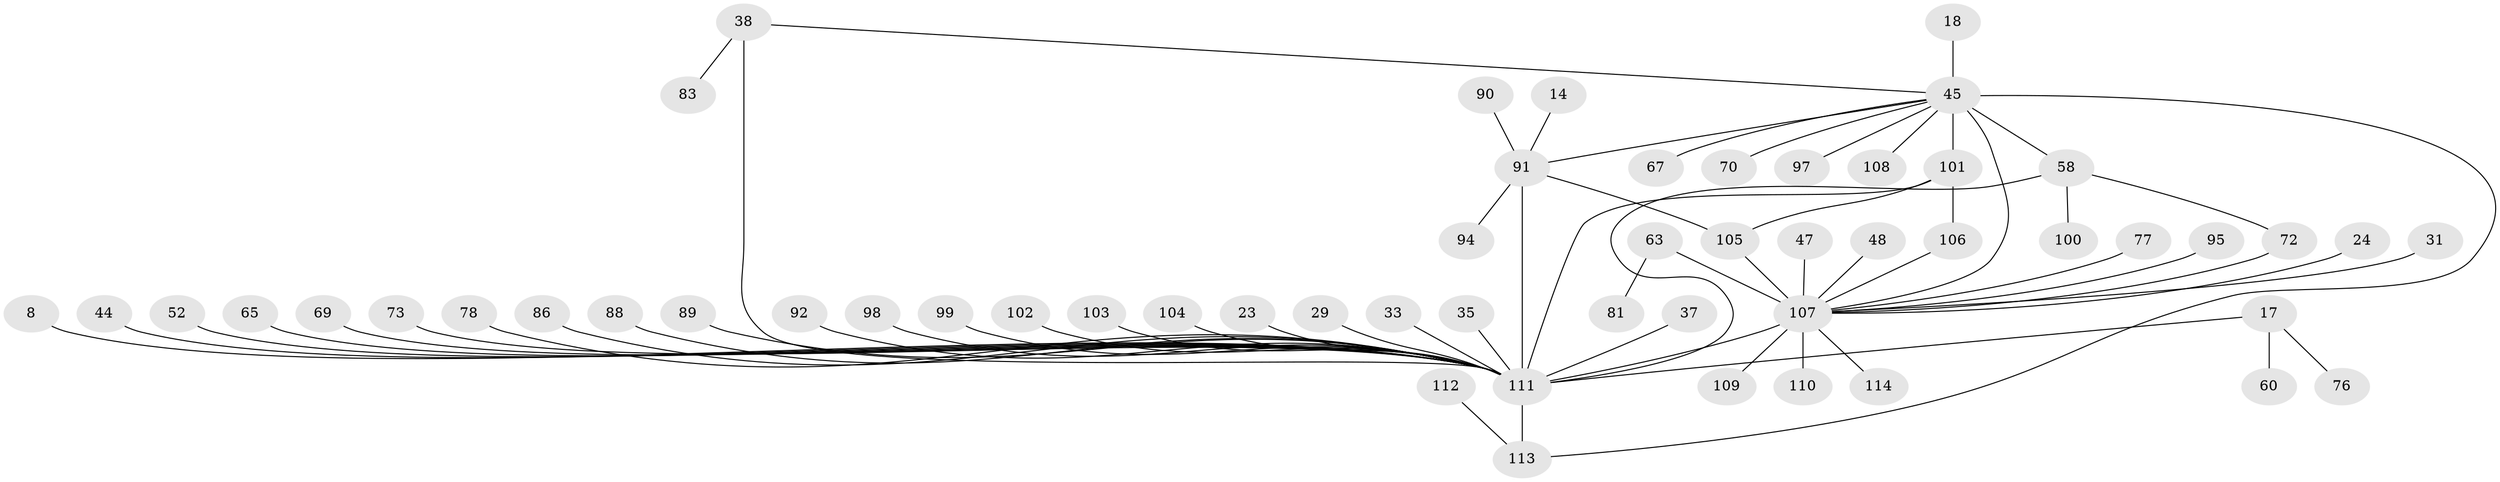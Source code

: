 // original degree distribution, {12: 0.017543859649122806, 15: 0.008771929824561403, 5: 0.05263157894736842, 17: 0.008771929824561403, 9: 0.008771929824561403, 8: 0.017543859649122806, 7: 0.017543859649122806, 1: 0.45614035087719296, 21: 0.008771929824561403, 4: 0.043859649122807015, 2: 0.21929824561403508, 3: 0.12280701754385964, 6: 0.017543859649122806}
// Generated by graph-tools (version 1.1) at 2025/50/03/04/25 21:50:03]
// undirected, 57 vertices, 65 edges
graph export_dot {
graph [start="1"]
  node [color=gray90,style=filled];
  8;
  14;
  17;
  18;
  23;
  24;
  29;
  31;
  33;
  35;
  37;
  38;
  44;
  45 [super="+11+4"];
  47;
  48;
  52;
  58 [super="+55"];
  60;
  63 [super="+39"];
  65;
  67;
  69;
  70;
  72;
  73 [super="+53"];
  76;
  77;
  78;
  81;
  83;
  86;
  88;
  89;
  90;
  91 [super="+32+13+41"];
  92;
  94;
  95;
  97;
  98;
  99;
  100;
  101 [super="+66"];
  102;
  103;
  104 [super="+82+96"];
  105 [super="+40+75"];
  106;
  107 [super="+57+62+9"];
  108;
  109 [super="+79"];
  110;
  111 [super="+56+43+49+68+85"];
  112;
  113 [super="+19+87+59"];
  114;
  8 -- 111;
  14 -- 91;
  17 -- 60;
  17 -- 76;
  17 -- 111 [weight=3];
  18 -- 45;
  23 -- 111;
  24 -- 107;
  29 -- 111;
  31 -- 107;
  33 -- 111;
  35 -- 111;
  37 -- 111;
  38 -- 83;
  38 -- 45;
  38 -- 111 [weight=3];
  44 -- 111;
  45 -- 97;
  45 -- 67;
  45 -- 70;
  45 -- 107 [weight=4];
  45 -- 108;
  45 -- 58 [weight=2];
  45 -- 91 [weight=2];
  45 -- 113;
  45 -- 101;
  47 -- 107;
  48 -- 107;
  52 -- 111;
  58 -- 100;
  58 -- 72;
  58 -- 111 [weight=3];
  63 -- 81;
  63 -- 107 [weight=2];
  65 -- 111;
  69 -- 111;
  72 -- 107;
  73 -- 111;
  77 -- 107;
  78 -- 111;
  86 -- 111;
  88 -- 111;
  89 -- 111;
  90 -- 91;
  91 -- 94;
  91 -- 111 [weight=4];
  91 -- 105;
  92 -- 111;
  95 -- 107;
  98 -- 111;
  99 -- 111;
  101 -- 111 [weight=3];
  101 -- 106;
  101 -- 105;
  102 -- 111;
  103 -- 111;
  104 -- 111;
  105 -- 107 [weight=2];
  106 -- 107;
  107 -- 114;
  107 -- 110;
  107 -- 109;
  107 -- 111 [weight=12];
  111 -- 113 [weight=2];
  112 -- 113;
}
